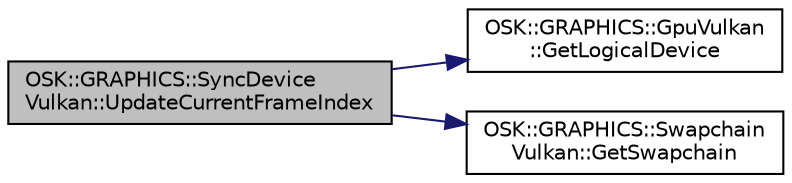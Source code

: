 digraph "OSK::GRAPHICS::SyncDeviceVulkan::UpdateCurrentFrameIndex"
{
 // LATEX_PDF_SIZE
  edge [fontname="Helvetica",fontsize="10",labelfontname="Helvetica",labelfontsize="10"];
  node [fontname="Helvetica",fontsize="10",shape=record];
  rankdir="LR";
  Node1 [label="OSK::GRAPHICS::SyncDevice\lVulkan::UpdateCurrentFrameIndex",height=0.2,width=0.4,color="black", fillcolor="grey75", style="filled", fontcolor="black",tooltip=" "];
  Node1 -> Node2 [color="midnightblue",fontsize="10",style="solid"];
  Node2 [label="OSK::GRAPHICS::GpuVulkan\l::GetLogicalDevice",height=0.2,width=0.4,color="black", fillcolor="white", style="filled",URL="$class_o_s_k_1_1_g_r_a_p_h_i_c_s_1_1_gpu_vulkan.html#a9f3d2735d7bb54ecb4056d5284cb686f",tooltip=" "];
  Node1 -> Node3 [color="midnightblue",fontsize="10",style="solid"];
  Node3 [label="OSK::GRAPHICS::Swapchain\lVulkan::GetSwapchain",height=0.2,width=0.4,color="black", fillcolor="white", style="filled",URL="$class_o_s_k_1_1_g_r_a_p_h_i_c_s_1_1_swapchain_vulkan.html#ad1589571a0e00a84e0687f4c9bd82813",tooltip=" "];
}
